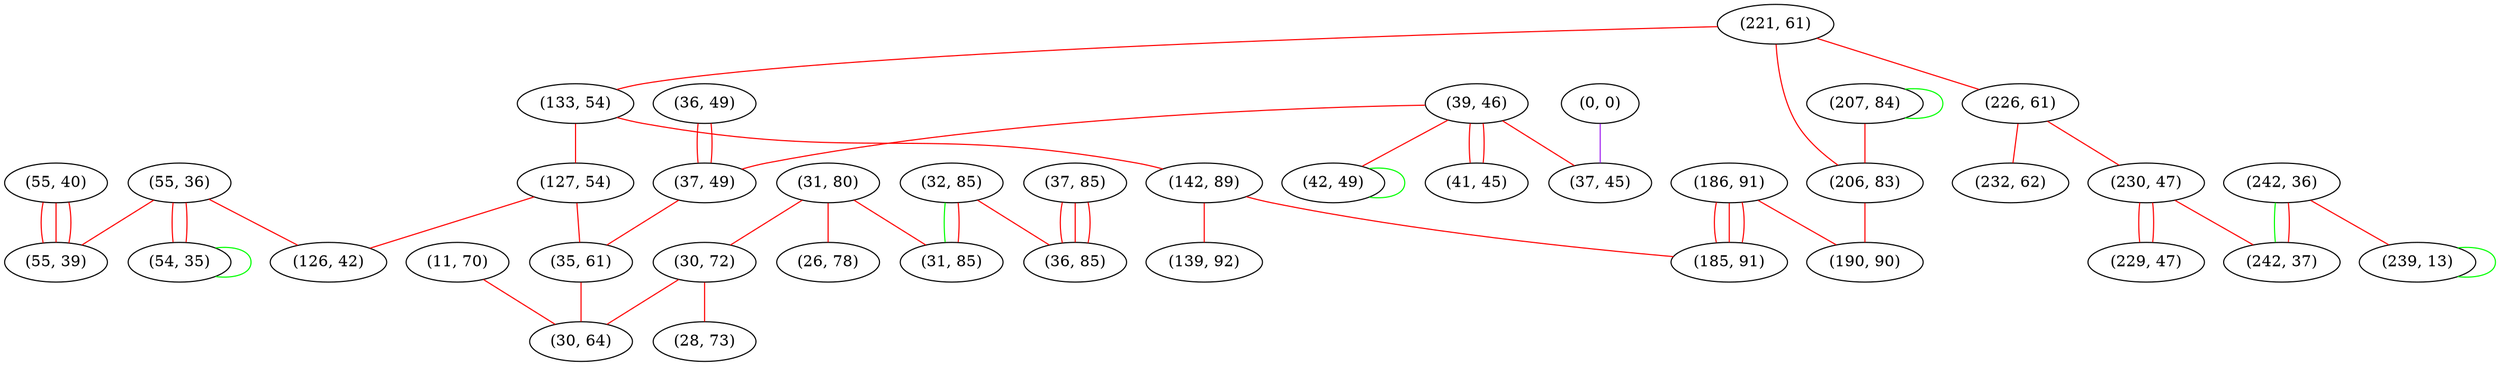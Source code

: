 graph "" {
"(55, 36)";
"(39, 46)";
"(32, 85)";
"(221, 61)";
"(42, 49)";
"(207, 84)";
"(31, 80)";
"(55, 40)";
"(226, 61)";
"(232, 62)";
"(0, 0)";
"(133, 54)";
"(31, 85)";
"(55, 39)";
"(142, 89)";
"(36, 49)";
"(127, 54)";
"(37, 85)";
"(37, 49)";
"(230, 47)";
"(11, 70)";
"(54, 35)";
"(229, 47)";
"(26, 78)";
"(186, 91)";
"(206, 83)";
"(35, 61)";
"(139, 92)";
"(30, 72)";
"(37, 45)";
"(126, 42)";
"(36, 85)";
"(242, 36)";
"(41, 45)";
"(190, 90)";
"(30, 64)";
"(28, 73)";
"(185, 91)";
"(239, 13)";
"(242, 37)";
"(55, 36)" -- "(54, 35)"  [color=red, key=0, weight=1];
"(55, 36)" -- "(54, 35)"  [color=red, key=1, weight=1];
"(55, 36)" -- "(126, 42)"  [color=red, key=0, weight=1];
"(55, 36)" -- "(55, 39)"  [color=red, key=0, weight=1];
"(39, 46)" -- "(37, 49)"  [color=red, key=0, weight=1];
"(39, 46)" -- "(37, 45)"  [color=red, key=0, weight=1];
"(39, 46)" -- "(42, 49)"  [color=red, key=0, weight=1];
"(39, 46)" -- "(41, 45)"  [color=red, key=0, weight=1];
"(39, 46)" -- "(41, 45)"  [color=red, key=1, weight=1];
"(32, 85)" -- "(36, 85)"  [color=red, key=0, weight=1];
"(32, 85)" -- "(31, 85)"  [color=green, key=0, weight=2];
"(32, 85)" -- "(31, 85)"  [color=red, key=1, weight=1];
"(221, 61)" -- "(133, 54)"  [color=red, key=0, weight=1];
"(221, 61)" -- "(206, 83)"  [color=red, key=0, weight=1];
"(221, 61)" -- "(226, 61)"  [color=red, key=0, weight=1];
"(42, 49)" -- "(42, 49)"  [color=green, key=0, weight=2];
"(207, 84)" -- "(206, 83)"  [color=red, key=0, weight=1];
"(207, 84)" -- "(207, 84)"  [color=green, key=0, weight=2];
"(31, 80)" -- "(31, 85)"  [color=red, key=0, weight=1];
"(31, 80)" -- "(26, 78)"  [color=red, key=0, weight=1];
"(31, 80)" -- "(30, 72)"  [color=red, key=0, weight=1];
"(55, 40)" -- "(55, 39)"  [color=red, key=0, weight=1];
"(55, 40)" -- "(55, 39)"  [color=red, key=1, weight=1];
"(55, 40)" -- "(55, 39)"  [color=red, key=2, weight=1];
"(226, 61)" -- "(232, 62)"  [color=red, key=0, weight=1];
"(226, 61)" -- "(230, 47)"  [color=red, key=0, weight=1];
"(0, 0)" -- "(37, 45)"  [color=purple, key=0, weight=4];
"(133, 54)" -- "(127, 54)"  [color=red, key=0, weight=1];
"(133, 54)" -- "(142, 89)"  [color=red, key=0, weight=1];
"(142, 89)" -- "(185, 91)"  [color=red, key=0, weight=1];
"(142, 89)" -- "(139, 92)"  [color=red, key=0, weight=1];
"(36, 49)" -- "(37, 49)"  [color=red, key=0, weight=1];
"(36, 49)" -- "(37, 49)"  [color=red, key=1, weight=1];
"(127, 54)" -- "(126, 42)"  [color=red, key=0, weight=1];
"(127, 54)" -- "(35, 61)"  [color=red, key=0, weight=1];
"(37, 85)" -- "(36, 85)"  [color=red, key=0, weight=1];
"(37, 85)" -- "(36, 85)"  [color=red, key=1, weight=1];
"(37, 85)" -- "(36, 85)"  [color=red, key=2, weight=1];
"(37, 49)" -- "(35, 61)"  [color=red, key=0, weight=1];
"(230, 47)" -- "(229, 47)"  [color=red, key=0, weight=1];
"(230, 47)" -- "(229, 47)"  [color=red, key=1, weight=1];
"(230, 47)" -- "(242, 37)"  [color=red, key=0, weight=1];
"(11, 70)" -- "(30, 64)"  [color=red, key=0, weight=1];
"(54, 35)" -- "(54, 35)"  [color=green, key=0, weight=2];
"(186, 91)" -- "(190, 90)"  [color=red, key=0, weight=1];
"(186, 91)" -- "(185, 91)"  [color=red, key=0, weight=1];
"(186, 91)" -- "(185, 91)"  [color=red, key=1, weight=1];
"(186, 91)" -- "(185, 91)"  [color=red, key=2, weight=1];
"(206, 83)" -- "(190, 90)"  [color=red, key=0, weight=1];
"(35, 61)" -- "(30, 64)"  [color=red, key=0, weight=1];
"(30, 72)" -- "(28, 73)"  [color=red, key=0, weight=1];
"(30, 72)" -- "(30, 64)"  [color=red, key=0, weight=1];
"(242, 36)" -- "(242, 37)"  [color=green, key=0, weight=2];
"(242, 36)" -- "(242, 37)"  [color=red, key=1, weight=1];
"(242, 36)" -- "(239, 13)"  [color=red, key=0, weight=1];
"(239, 13)" -- "(239, 13)"  [color=green, key=0, weight=2];
}
